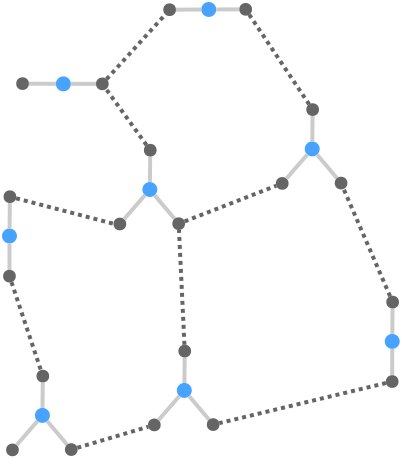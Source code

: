 <?xml version="1.0" encoding="UTF-8"?>
<dia:diagram xmlns:dia="http://www.lysator.liu.se/~alla/dia/">
  <dia:layer name="Hintergrund" visible="true" active="true">
    <dia:object type="Geometric - Perfect Circle" version="1" id="O0">
      <dia:attribute name="obj_pos">
        <dia:point val="21.552,27.371"/>
      </dia:attribute>
      <dia:attribute name="obj_bb">
        <dia:rectangle val="21.502,27.321;22.25,28.069"/>
      </dia:attribute>
      <dia:attribute name="meta">
        <dia:composite type="dict"/>
      </dia:attribute>
      <dia:attribute name="elem_corner">
        <dia:point val="21.552,27.371"/>
      </dia:attribute>
      <dia:attribute name="elem_width">
        <dia:real val="0.648"/>
      </dia:attribute>
      <dia:attribute name="elem_height">
        <dia:real val="0.648"/>
      </dia:attribute>
      <dia:attribute name="line_width">
        <dia:real val="0.1"/>
      </dia:attribute>
      <dia:attribute name="line_colour">
        <dia:color val="#47a3ff"/>
      </dia:attribute>
      <dia:attribute name="fill_colour">
        <dia:color val="#47a3ff"/>
      </dia:attribute>
      <dia:attribute name="show_background">
        <dia:boolean val="true"/>
      </dia:attribute>
      <dia:attribute name="line_style">
        <dia:enum val="0"/>
        <dia:real val="1"/>
      </dia:attribute>
      <dia:attribute name="flip_horizontal">
        <dia:boolean val="false"/>
      </dia:attribute>
      <dia:attribute name="flip_vertical">
        <dia:boolean val="false"/>
      </dia:attribute>
      <dia:attribute name="subscale">
        <dia:real val="1"/>
      </dia:attribute>
    </dia:object>
    <dia:object type="Geometric - Perfect Circle" version="1" id="O1">
      <dia:attribute name="obj_pos">
        <dia:point val="20.109,29.153"/>
      </dia:attribute>
      <dia:attribute name="obj_bb">
        <dia:rectangle val="20.059,29.103;20.694,29.738"/>
      </dia:attribute>
      <dia:attribute name="meta">
        <dia:composite type="dict"/>
      </dia:attribute>
      <dia:attribute name="elem_corner">
        <dia:point val="20.109,29.153"/>
      </dia:attribute>
      <dia:attribute name="elem_width">
        <dia:real val="0.535"/>
      </dia:attribute>
      <dia:attribute name="elem_height">
        <dia:real val="0.535"/>
      </dia:attribute>
      <dia:attribute name="line_width">
        <dia:real val="0.1"/>
      </dia:attribute>
      <dia:attribute name="line_colour">
        <dia:color val="#656565"/>
      </dia:attribute>
      <dia:attribute name="fill_colour">
        <dia:color val="#656565"/>
      </dia:attribute>
      <dia:attribute name="show_background">
        <dia:boolean val="true"/>
      </dia:attribute>
      <dia:attribute name="line_style">
        <dia:enum val="0"/>
        <dia:real val="1"/>
      </dia:attribute>
      <dia:attribute name="flip_horizontal">
        <dia:boolean val="false"/>
      </dia:attribute>
      <dia:attribute name="flip_vertical">
        <dia:boolean val="false"/>
      </dia:attribute>
      <dia:attribute name="subscale">
        <dia:real val="1"/>
      </dia:attribute>
    </dia:object>
    <dia:object type="Standard - Line" version="0" id="O2">
      <dia:attribute name="obj_pos">
        <dia:point val="20.585,29.18"/>
      </dia:attribute>
      <dia:attribute name="obj_bb">
        <dia:rectangle val="20.444,27.83;21.777,29.322"/>
      </dia:attribute>
      <dia:attribute name="conn_endpoints">
        <dia:point val="20.585,29.18"/>
        <dia:point val="21.636,27.971"/>
      </dia:attribute>
      <dia:attribute name="numcp">
        <dia:int val="1"/>
      </dia:attribute>
      <dia:attribute name="line_color">
        <dia:color val="#cbcbcb"/>
      </dia:attribute>
      <dia:attribute name="line_width">
        <dia:real val="0.2"/>
      </dia:attribute>
      <dia:connections>
        <dia:connection handle="0" to="O1" connection="8"/>
        <dia:connection handle="1" to="O0" connection="8"/>
      </dia:connections>
    </dia:object>
    <dia:object type="Standard - Line" version="0" id="O3">
      <dia:attribute name="obj_pos">
        <dia:point val="21.88,27.322"/>
      </dia:attribute>
      <dia:attribute name="obj_bb">
        <dia:rectangle val="21.779,25.946;21.994,27.423"/>
      </dia:attribute>
      <dia:attribute name="conn_endpoints">
        <dia:point val="21.88,27.322"/>
        <dia:point val="21.893,26.047"/>
      </dia:attribute>
      <dia:attribute name="numcp">
        <dia:int val="1"/>
      </dia:attribute>
      <dia:attribute name="line_color">
        <dia:color val="#cbcbcb"/>
      </dia:attribute>
      <dia:attribute name="line_width">
        <dia:real val="0.2"/>
      </dia:attribute>
      <dia:connections>
        <dia:connection handle="0" to="O0" connection="8"/>
        <dia:connection handle="1" to="O4" connection="8"/>
      </dia:connections>
    </dia:object>
    <dia:object type="Geometric - Perfect Circle" version="1" id="O4">
      <dia:attribute name="obj_pos">
        <dia:point val="21.629,25.462"/>
      </dia:attribute>
      <dia:attribute name="obj_bb">
        <dia:rectangle val="21.579,25.412;22.214,26.047"/>
      </dia:attribute>
      <dia:attribute name="meta">
        <dia:composite type="dict"/>
      </dia:attribute>
      <dia:attribute name="elem_corner">
        <dia:point val="21.629,25.462"/>
      </dia:attribute>
      <dia:attribute name="elem_width">
        <dia:real val="0.535"/>
      </dia:attribute>
      <dia:attribute name="elem_height">
        <dia:real val="0.535"/>
      </dia:attribute>
      <dia:attribute name="line_width">
        <dia:real val="0.1"/>
      </dia:attribute>
      <dia:attribute name="line_colour">
        <dia:color val="#656565"/>
      </dia:attribute>
      <dia:attribute name="fill_colour">
        <dia:color val="#656565"/>
      </dia:attribute>
      <dia:attribute name="show_background">
        <dia:boolean val="true"/>
      </dia:attribute>
      <dia:attribute name="line_style">
        <dia:enum val="0"/>
        <dia:real val="1"/>
      </dia:attribute>
      <dia:attribute name="flip_horizontal">
        <dia:boolean val="false"/>
      </dia:attribute>
      <dia:attribute name="flip_vertical">
        <dia:boolean val="false"/>
      </dia:attribute>
      <dia:attribute name="subscale">
        <dia:real val="1"/>
      </dia:attribute>
    </dia:object>
    <dia:object type="Standard - Line" version="0" id="O5">
      <dia:attribute name="obj_pos">
        <dia:point val="23.114,29.162"/>
      </dia:attribute>
      <dia:attribute name="obj_bb">
        <dia:rectangle val="21.976,27.84;23.255,29.303"/>
      </dia:attribute>
      <dia:attribute name="conn_endpoints">
        <dia:point val="23.114,29.162"/>
        <dia:point val="22.117,27.981"/>
      </dia:attribute>
      <dia:attribute name="numcp">
        <dia:int val="1"/>
      </dia:attribute>
      <dia:attribute name="line_color">
        <dia:color val="#cbcbcb"/>
      </dia:attribute>
      <dia:attribute name="line_width">
        <dia:real val="0.2"/>
      </dia:attribute>
      <dia:connections>
        <dia:connection handle="0" to="O6" connection="8"/>
        <dia:connection handle="1" to="O0" connection="8"/>
      </dia:connections>
    </dia:object>
    <dia:object type="Geometric - Perfect Circle" version="1" id="O6">
      <dia:attribute name="obj_pos">
        <dia:point val="23.051,29.137"/>
      </dia:attribute>
      <dia:attribute name="obj_bb">
        <dia:rectangle val="23.001,29.087;23.636,29.722"/>
      </dia:attribute>
      <dia:attribute name="meta">
        <dia:composite type="dict"/>
      </dia:attribute>
      <dia:attribute name="elem_corner">
        <dia:point val="23.051,29.137"/>
      </dia:attribute>
      <dia:attribute name="elem_width">
        <dia:real val="0.535"/>
      </dia:attribute>
      <dia:attribute name="elem_height">
        <dia:real val="0.535"/>
      </dia:attribute>
      <dia:attribute name="line_width">
        <dia:real val="0.1"/>
      </dia:attribute>
      <dia:attribute name="line_colour">
        <dia:color val="#656565"/>
      </dia:attribute>
      <dia:attribute name="fill_colour">
        <dia:color val="#656565"/>
      </dia:attribute>
      <dia:attribute name="show_background">
        <dia:boolean val="true"/>
      </dia:attribute>
      <dia:attribute name="line_style">
        <dia:enum val="0"/>
        <dia:real val="1"/>
      </dia:attribute>
      <dia:attribute name="flip_horizontal">
        <dia:boolean val="false"/>
      </dia:attribute>
      <dia:attribute name="flip_vertical">
        <dia:boolean val="false"/>
      </dia:attribute>
      <dia:attribute name="subscale">
        <dia:real val="1"/>
      </dia:attribute>
    </dia:object>
    <dia:object type="Geometric - Perfect Circle" version="1" id="O7">
      <dia:attribute name="obj_pos">
        <dia:point val="27.947,15.296"/>
      </dia:attribute>
      <dia:attribute name="obj_bb">
        <dia:rectangle val="27.897,15.246;28.645,15.994"/>
      </dia:attribute>
      <dia:attribute name="meta">
        <dia:composite type="dict"/>
      </dia:attribute>
      <dia:attribute name="elem_corner">
        <dia:point val="27.947,15.296"/>
      </dia:attribute>
      <dia:attribute name="elem_width">
        <dia:real val="0.648"/>
      </dia:attribute>
      <dia:attribute name="elem_height">
        <dia:real val="0.648"/>
      </dia:attribute>
      <dia:attribute name="line_width">
        <dia:real val="0.1"/>
      </dia:attribute>
      <dia:attribute name="line_colour">
        <dia:color val="#47a3ff"/>
      </dia:attribute>
      <dia:attribute name="fill_colour">
        <dia:color val="#47a3ff"/>
      </dia:attribute>
      <dia:attribute name="show_background">
        <dia:boolean val="true"/>
      </dia:attribute>
      <dia:attribute name="line_style">
        <dia:enum val="0"/>
        <dia:real val="1"/>
      </dia:attribute>
      <dia:attribute name="flip_horizontal">
        <dia:boolean val="false"/>
      </dia:attribute>
      <dia:attribute name="flip_vertical">
        <dia:boolean val="false"/>
      </dia:attribute>
      <dia:attribute name="subscale">
        <dia:real val="1"/>
      </dia:attribute>
    </dia:object>
    <dia:object type="Geometric - Perfect Circle" version="1" id="O8">
      <dia:attribute name="obj_pos">
        <dia:point val="26.504,17.078"/>
      </dia:attribute>
      <dia:attribute name="obj_bb">
        <dia:rectangle val="26.454,17.028;27.089,17.663"/>
      </dia:attribute>
      <dia:attribute name="meta">
        <dia:composite type="dict"/>
      </dia:attribute>
      <dia:attribute name="elem_corner">
        <dia:point val="26.504,17.078"/>
      </dia:attribute>
      <dia:attribute name="elem_width">
        <dia:real val="0.535"/>
      </dia:attribute>
      <dia:attribute name="elem_height">
        <dia:real val="0.535"/>
      </dia:attribute>
      <dia:attribute name="line_width">
        <dia:real val="0.1"/>
      </dia:attribute>
      <dia:attribute name="line_colour">
        <dia:color val="#656565"/>
      </dia:attribute>
      <dia:attribute name="fill_colour">
        <dia:color val="#656565"/>
      </dia:attribute>
      <dia:attribute name="show_background">
        <dia:boolean val="true"/>
      </dia:attribute>
      <dia:attribute name="line_style">
        <dia:enum val="0"/>
        <dia:real val="1"/>
      </dia:attribute>
      <dia:attribute name="flip_horizontal">
        <dia:boolean val="false"/>
      </dia:attribute>
      <dia:attribute name="flip_vertical">
        <dia:boolean val="false"/>
      </dia:attribute>
      <dia:attribute name="subscale">
        <dia:real val="1"/>
      </dia:attribute>
    </dia:object>
    <dia:object type="Standard - Line" version="0" id="O9">
      <dia:attribute name="obj_pos">
        <dia:point val="26.98,17.106"/>
      </dia:attribute>
      <dia:attribute name="obj_bb">
        <dia:rectangle val="26.839,15.755;28.172,17.247"/>
      </dia:attribute>
      <dia:attribute name="conn_endpoints">
        <dia:point val="26.98,17.106"/>
        <dia:point val="28.031,15.896"/>
      </dia:attribute>
      <dia:attribute name="numcp">
        <dia:int val="1"/>
      </dia:attribute>
      <dia:attribute name="line_color">
        <dia:color val="#cbcbcb"/>
      </dia:attribute>
      <dia:attribute name="line_width">
        <dia:real val="0.2"/>
      </dia:attribute>
      <dia:connections>
        <dia:connection handle="0" to="O8" connection="8"/>
        <dia:connection handle="1" to="O7" connection="8"/>
      </dia:connections>
    </dia:object>
    <dia:object type="Standard - Line" version="0" id="O10">
      <dia:attribute name="obj_pos">
        <dia:point val="28.275,15.247"/>
      </dia:attribute>
      <dia:attribute name="obj_bb">
        <dia:rectangle val="28.174,13.871;28.389,15.348"/>
      </dia:attribute>
      <dia:attribute name="conn_endpoints">
        <dia:point val="28.275,15.247"/>
        <dia:point val="28.288,13.972"/>
      </dia:attribute>
      <dia:attribute name="numcp">
        <dia:int val="1"/>
      </dia:attribute>
      <dia:attribute name="line_color">
        <dia:color val="#cbcbcb"/>
      </dia:attribute>
      <dia:attribute name="line_width">
        <dia:real val="0.2"/>
      </dia:attribute>
      <dia:connections>
        <dia:connection handle="0" to="O7" connection="8"/>
        <dia:connection handle="1" to="O11" connection="8"/>
      </dia:connections>
    </dia:object>
    <dia:object type="Geometric - Perfect Circle" version="1" id="O11">
      <dia:attribute name="obj_pos">
        <dia:point val="28.024,13.387"/>
      </dia:attribute>
      <dia:attribute name="obj_bb">
        <dia:rectangle val="27.974,13.337;28.609,13.972"/>
      </dia:attribute>
      <dia:attribute name="meta">
        <dia:composite type="dict"/>
      </dia:attribute>
      <dia:attribute name="elem_corner">
        <dia:point val="28.024,13.387"/>
      </dia:attribute>
      <dia:attribute name="elem_width">
        <dia:real val="0.535"/>
      </dia:attribute>
      <dia:attribute name="elem_height">
        <dia:real val="0.535"/>
      </dia:attribute>
      <dia:attribute name="line_width">
        <dia:real val="0.1"/>
      </dia:attribute>
      <dia:attribute name="line_colour">
        <dia:color val="#656565"/>
      </dia:attribute>
      <dia:attribute name="fill_colour">
        <dia:color val="#656565"/>
      </dia:attribute>
      <dia:attribute name="show_background">
        <dia:boolean val="true"/>
      </dia:attribute>
      <dia:attribute name="line_style">
        <dia:enum val="0"/>
        <dia:real val="1"/>
      </dia:attribute>
      <dia:attribute name="flip_horizontal">
        <dia:boolean val="false"/>
      </dia:attribute>
      <dia:attribute name="flip_vertical">
        <dia:boolean val="false"/>
      </dia:attribute>
      <dia:attribute name="subscale">
        <dia:real val="1"/>
      </dia:attribute>
    </dia:object>
    <dia:object type="Standard - Line" version="0" id="O12">
      <dia:attribute name="obj_pos">
        <dia:point val="29.509,17.087"/>
      </dia:attribute>
      <dia:attribute name="obj_bb">
        <dia:rectangle val="28.371,15.765;29.649,17.228"/>
      </dia:attribute>
      <dia:attribute name="conn_endpoints">
        <dia:point val="29.509,17.087"/>
        <dia:point val="28.512,15.906"/>
      </dia:attribute>
      <dia:attribute name="numcp">
        <dia:int val="1"/>
      </dia:attribute>
      <dia:attribute name="line_color">
        <dia:color val="#cbcbcb"/>
      </dia:attribute>
      <dia:attribute name="line_width">
        <dia:real val="0.2"/>
      </dia:attribute>
      <dia:connections>
        <dia:connection handle="0" to="O13" connection="8"/>
        <dia:connection handle="1" to="O7" connection="8"/>
      </dia:connections>
    </dia:object>
    <dia:object type="Geometric - Perfect Circle" version="1" id="O13">
      <dia:attribute name="obj_pos">
        <dia:point val="29.446,17.062"/>
      </dia:attribute>
      <dia:attribute name="obj_bb">
        <dia:rectangle val="29.396,17.012;30.031,17.647"/>
      </dia:attribute>
      <dia:attribute name="meta">
        <dia:composite type="dict"/>
      </dia:attribute>
      <dia:attribute name="elem_corner">
        <dia:point val="29.446,17.062"/>
      </dia:attribute>
      <dia:attribute name="elem_width">
        <dia:real val="0.535"/>
      </dia:attribute>
      <dia:attribute name="elem_height">
        <dia:real val="0.535"/>
      </dia:attribute>
      <dia:attribute name="line_width">
        <dia:real val="0.1"/>
      </dia:attribute>
      <dia:attribute name="line_colour">
        <dia:color val="#656565"/>
      </dia:attribute>
      <dia:attribute name="fill_colour">
        <dia:color val="#656565"/>
      </dia:attribute>
      <dia:attribute name="show_background">
        <dia:boolean val="true"/>
      </dia:attribute>
      <dia:attribute name="line_style">
        <dia:enum val="0"/>
        <dia:real val="1"/>
      </dia:attribute>
      <dia:attribute name="flip_horizontal">
        <dia:boolean val="false"/>
      </dia:attribute>
      <dia:attribute name="flip_vertical">
        <dia:boolean val="false"/>
      </dia:attribute>
      <dia:attribute name="subscale">
        <dia:real val="1"/>
      </dia:attribute>
    </dia:object>
    <dia:object type="Geometric - Perfect Circle" version="1" id="O14">
      <dia:attribute name="obj_pos">
        <dia:point val="22.774,8.325"/>
      </dia:attribute>
      <dia:attribute name="obj_bb">
        <dia:rectangle val="22.724,8.275;23.473,9.023"/>
      </dia:attribute>
      <dia:attribute name="meta">
        <dia:composite type="dict"/>
      </dia:attribute>
      <dia:attribute name="elem_corner">
        <dia:point val="22.774,8.325"/>
      </dia:attribute>
      <dia:attribute name="elem_width">
        <dia:real val="0.648"/>
      </dia:attribute>
      <dia:attribute name="elem_height">
        <dia:real val="0.648"/>
      </dia:attribute>
      <dia:attribute name="line_width">
        <dia:real val="0.1"/>
      </dia:attribute>
      <dia:attribute name="line_colour">
        <dia:color val="#47a3ff"/>
      </dia:attribute>
      <dia:attribute name="fill_colour">
        <dia:color val="#47a3ff"/>
      </dia:attribute>
      <dia:attribute name="show_background">
        <dia:boolean val="true"/>
      </dia:attribute>
      <dia:attribute name="line_style">
        <dia:enum val="0"/>
        <dia:real val="1"/>
      </dia:attribute>
      <dia:attribute name="flip_horizontal">
        <dia:boolean val="false"/>
      </dia:attribute>
      <dia:attribute name="flip_vertical">
        <dia:boolean val="false"/>
      </dia:attribute>
      <dia:attribute name="subscale">
        <dia:real val="1"/>
      </dia:attribute>
    </dia:object>
    <dia:object type="Standard - Line" version="0" id="O15">
      <dia:attribute name="obj_pos">
        <dia:point val="22.727,8.651"/>
      </dia:attribute>
      <dia:attribute name="obj_bb">
        <dia:rectangle val="21.358,8.551;22.828,8.76"/>
      </dia:attribute>
      <dia:attribute name="conn_endpoints">
        <dia:point val="22.727,8.651"/>
        <dia:point val="21.459,8.659"/>
      </dia:attribute>
      <dia:attribute name="numcp">
        <dia:int val="1"/>
      </dia:attribute>
      <dia:attribute name="line_color">
        <dia:color val="#cbcbcb"/>
      </dia:attribute>
      <dia:attribute name="line_width">
        <dia:real val="0.2"/>
      </dia:attribute>
      <dia:connections>
        <dia:connection handle="0" to="O14" connection="8"/>
        <dia:connection handle="1" to="O16" connection="8"/>
      </dia:connections>
    </dia:object>
    <dia:object type="Geometric - Perfect Circle" version="1" id="O16">
      <dia:attribute name="obj_pos">
        <dia:point val="20.873,8.394"/>
      </dia:attribute>
      <dia:attribute name="obj_bb">
        <dia:rectangle val="20.823,8.344;21.459,8.979"/>
      </dia:attribute>
      <dia:attribute name="meta">
        <dia:composite type="dict"/>
      </dia:attribute>
      <dia:attribute name="elem_corner">
        <dia:point val="20.873,8.394"/>
      </dia:attribute>
      <dia:attribute name="elem_width">
        <dia:real val="0.535"/>
      </dia:attribute>
      <dia:attribute name="elem_height">
        <dia:real val="0.535"/>
      </dia:attribute>
      <dia:attribute name="line_width">
        <dia:real val="0.1"/>
      </dia:attribute>
      <dia:attribute name="line_colour">
        <dia:color val="#656565"/>
      </dia:attribute>
      <dia:attribute name="fill_colour">
        <dia:color val="#656565"/>
      </dia:attribute>
      <dia:attribute name="show_background">
        <dia:boolean val="true"/>
      </dia:attribute>
      <dia:attribute name="line_style">
        <dia:enum val="0"/>
        <dia:real val="1"/>
      </dia:attribute>
      <dia:attribute name="flip_horizontal">
        <dia:boolean val="false"/>
      </dia:attribute>
      <dia:attribute name="flip_vertical">
        <dia:boolean val="false"/>
      </dia:attribute>
      <dia:attribute name="subscale">
        <dia:real val="1"/>
      </dia:attribute>
    </dia:object>
    <dia:object type="Standard - Line" version="0" id="O17">
      <dia:attribute name="obj_pos">
        <dia:point val="24.627,8.643"/>
      </dia:attribute>
      <dia:attribute name="obj_bb">
        <dia:rectangle val="23.358,8.542;24.727,8.748"/>
      </dia:attribute>
      <dia:attribute name="conn_endpoints">
        <dia:point val="24.627,8.643"/>
        <dia:point val="23.459,8.648"/>
      </dia:attribute>
      <dia:attribute name="numcp">
        <dia:int val="1"/>
      </dia:attribute>
      <dia:attribute name="line_color">
        <dia:color val="#cbcbcb"/>
      </dia:attribute>
      <dia:attribute name="line_width">
        <dia:real val="0.2"/>
      </dia:attribute>
      <dia:connections>
        <dia:connection handle="0" to="O18" connection="8"/>
        <dia:connection handle="1" to="O14" connection="8"/>
      </dia:connections>
    </dia:object>
    <dia:object type="Geometric - Perfect Circle" version="1" id="O18">
      <dia:attribute name="obj_pos">
        <dia:point val="24.677,8.374"/>
      </dia:attribute>
      <dia:attribute name="obj_bb">
        <dia:rectangle val="24.627,8.324;25.262,8.959"/>
      </dia:attribute>
      <dia:attribute name="meta">
        <dia:composite type="dict"/>
      </dia:attribute>
      <dia:attribute name="elem_corner">
        <dia:point val="24.677,8.374"/>
      </dia:attribute>
      <dia:attribute name="elem_width">
        <dia:real val="0.535"/>
      </dia:attribute>
      <dia:attribute name="elem_height">
        <dia:real val="0.535"/>
      </dia:attribute>
      <dia:attribute name="line_width">
        <dia:real val="0.1"/>
      </dia:attribute>
      <dia:attribute name="line_colour">
        <dia:color val="#656565"/>
      </dia:attribute>
      <dia:attribute name="fill_colour">
        <dia:color val="#656565"/>
      </dia:attribute>
      <dia:attribute name="show_background">
        <dia:boolean val="true"/>
      </dia:attribute>
      <dia:attribute name="line_style">
        <dia:enum val="0"/>
        <dia:real val="1"/>
      </dia:attribute>
      <dia:attribute name="flip_horizontal">
        <dia:boolean val="false"/>
      </dia:attribute>
      <dia:attribute name="flip_vertical">
        <dia:boolean val="false"/>
      </dia:attribute>
      <dia:attribute name="subscale">
        <dia:real val="1"/>
      </dia:attribute>
    </dia:object>
    <dia:object type="Standard - Line" version="0" id="O19">
      <dia:attribute name="obj_pos">
        <dia:point val="21.881,25.415"/>
      </dia:attribute>
      <dia:attribute name="obj_bb">
        <dia:rectangle val="21.505,19.569;21.986,25.52"/>
      </dia:attribute>
      <dia:attribute name="conn_endpoints">
        <dia:point val="21.881,25.415"/>
        <dia:point val="21.61,19.673"/>
      </dia:attribute>
      <dia:attribute name="numcp">
        <dia:int val="1"/>
      </dia:attribute>
      <dia:attribute name="line_color">
        <dia:color val="#656565"/>
      </dia:attribute>
      <dia:attribute name="line_width">
        <dia:real val="0.2"/>
      </dia:attribute>
      <dia:attribute name="line_style">
        <dia:enum val="4"/>
      </dia:attribute>
      <dia:attribute name="dashlength">
        <dia:real val="2"/>
      </dia:attribute>
      <dia:connections>
        <dia:connection handle="0" to="O4" connection="8"/>
        <dia:connection handle="1" to="O47" connection="8"/>
      </dia:connections>
    </dia:object>
    <dia:object type="Standard - Line" version="0" id="O20">
      <dia:attribute name="obj_pos">
        <dia:point val="21.891,19.244"/>
      </dia:attribute>
      <dia:attribute name="obj_bb">
        <dia:rectangle val="21.761,17.331;26.605,19.373"/>
      </dia:attribute>
      <dia:attribute name="conn_endpoints">
        <dia:point val="21.891,19.244"/>
        <dia:point val="26.476,17.46"/>
      </dia:attribute>
      <dia:attribute name="numcp">
        <dia:int val="1"/>
      </dia:attribute>
      <dia:attribute name="line_color">
        <dia:color val="#656565"/>
      </dia:attribute>
      <dia:attribute name="line_width">
        <dia:real val="0.2"/>
      </dia:attribute>
      <dia:attribute name="line_style">
        <dia:enum val="4"/>
      </dia:attribute>
      <dia:attribute name="dashlength">
        <dia:real val="2"/>
      </dia:attribute>
      <dia:connections>
        <dia:connection handle="0" to="O47" connection="8"/>
        <dia:connection handle="1" to="O8" connection="8"/>
      </dia:connections>
    </dia:object>
    <dia:object type="Standard - Line" version="0" id="O21">
      <dia:attribute name="obj_pos">
        <dia:point val="17.989,12.136"/>
      </dia:attribute>
      <dia:attribute name="obj_bb">
        <dia:rectangle val="17.848,8.754;21.07,12.277"/>
      </dia:attribute>
      <dia:attribute name="conn_endpoints">
        <dia:point val="17.989,12.136"/>
        <dia:point val="20.929,8.895"/>
      </dia:attribute>
      <dia:attribute name="numcp">
        <dia:int val="1"/>
      </dia:attribute>
      <dia:attribute name="line_color">
        <dia:color val="#656565"/>
      </dia:attribute>
      <dia:attribute name="line_width">
        <dia:real val="0.2"/>
      </dia:attribute>
      <dia:attribute name="line_style">
        <dia:enum val="4"/>
      </dia:attribute>
      <dia:attribute name="dashlength">
        <dia:real val="2"/>
      </dia:attribute>
      <dia:connections>
        <dia:connection handle="0" to="O38" connection="8"/>
        <dia:connection handle="1" to="O16" connection="8"/>
      </dia:connections>
    </dia:object>
    <dia:object type="Geometric - Perfect Circle" version="1" id="O22">
      <dia:attribute name="obj_pos">
        <dia:point val="14.457,28.621"/>
      </dia:attribute>
      <dia:attribute name="obj_bb">
        <dia:rectangle val="14.407,28.571;15.156,29.319"/>
      </dia:attribute>
      <dia:attribute name="meta">
        <dia:composite type="dict"/>
      </dia:attribute>
      <dia:attribute name="elem_corner">
        <dia:point val="14.457,28.621"/>
      </dia:attribute>
      <dia:attribute name="elem_width">
        <dia:real val="0.648"/>
      </dia:attribute>
      <dia:attribute name="elem_height">
        <dia:real val="0.648"/>
      </dia:attribute>
      <dia:attribute name="line_width">
        <dia:real val="0.1"/>
      </dia:attribute>
      <dia:attribute name="line_colour">
        <dia:color val="#47a3ff"/>
      </dia:attribute>
      <dia:attribute name="fill_colour">
        <dia:color val="#47a3ff"/>
      </dia:attribute>
      <dia:attribute name="show_background">
        <dia:boolean val="true"/>
      </dia:attribute>
      <dia:attribute name="line_style">
        <dia:enum val="0"/>
        <dia:real val="1"/>
      </dia:attribute>
      <dia:attribute name="flip_horizontal">
        <dia:boolean val="false"/>
      </dia:attribute>
      <dia:attribute name="flip_vertical">
        <dia:boolean val="false"/>
      </dia:attribute>
      <dia:attribute name="subscale">
        <dia:real val="1"/>
      </dia:attribute>
    </dia:object>
    <dia:object type="Geometric - Perfect Circle" version="1" id="O23">
      <dia:attribute name="obj_pos">
        <dia:point val="13.015,30.403"/>
      </dia:attribute>
      <dia:attribute name="obj_bb">
        <dia:rectangle val="12.965,30.353;13.6,30.988"/>
      </dia:attribute>
      <dia:attribute name="meta">
        <dia:composite type="dict"/>
      </dia:attribute>
      <dia:attribute name="elem_corner">
        <dia:point val="13.015,30.403"/>
      </dia:attribute>
      <dia:attribute name="elem_width">
        <dia:real val="0.535"/>
      </dia:attribute>
      <dia:attribute name="elem_height">
        <dia:real val="0.535"/>
      </dia:attribute>
      <dia:attribute name="line_width">
        <dia:real val="0.1"/>
      </dia:attribute>
      <dia:attribute name="line_colour">
        <dia:color val="#656565"/>
      </dia:attribute>
      <dia:attribute name="fill_colour">
        <dia:color val="#656565"/>
      </dia:attribute>
      <dia:attribute name="show_background">
        <dia:boolean val="true"/>
      </dia:attribute>
      <dia:attribute name="line_style">
        <dia:enum val="0"/>
        <dia:real val="1"/>
      </dia:attribute>
      <dia:attribute name="flip_horizontal">
        <dia:boolean val="false"/>
      </dia:attribute>
      <dia:attribute name="flip_vertical">
        <dia:boolean val="false"/>
      </dia:attribute>
      <dia:attribute name="subscale">
        <dia:real val="1"/>
      </dia:attribute>
    </dia:object>
    <dia:object type="Standard - Line" version="0" id="O24">
      <dia:attribute name="obj_pos">
        <dia:point val="13.491,30.43"/>
      </dia:attribute>
      <dia:attribute name="obj_bb">
        <dia:rectangle val="13.35,29.08;14.682,30.572"/>
      </dia:attribute>
      <dia:attribute name="conn_endpoints">
        <dia:point val="13.491,30.43"/>
        <dia:point val="14.541,29.221"/>
      </dia:attribute>
      <dia:attribute name="numcp">
        <dia:int val="1"/>
      </dia:attribute>
      <dia:attribute name="line_color">
        <dia:color val="#cbcbcb"/>
      </dia:attribute>
      <dia:attribute name="line_width">
        <dia:real val="0.2"/>
      </dia:attribute>
      <dia:connections>
        <dia:connection handle="0" to="O23" connection="8"/>
        <dia:connection handle="1" to="O22" connection="8"/>
      </dia:connections>
    </dia:object>
    <dia:object type="Standard - Line" version="0" id="O25">
      <dia:attribute name="obj_pos">
        <dia:point val="14.785,28.572"/>
      </dia:attribute>
      <dia:attribute name="obj_bb">
        <dia:rectangle val="14.684,27.196;14.899,28.673"/>
      </dia:attribute>
      <dia:attribute name="conn_endpoints">
        <dia:point val="14.785,28.572"/>
        <dia:point val="14.799,27.297"/>
      </dia:attribute>
      <dia:attribute name="numcp">
        <dia:int val="1"/>
      </dia:attribute>
      <dia:attribute name="line_color">
        <dia:color val="#cbcbcb"/>
      </dia:attribute>
      <dia:attribute name="line_width">
        <dia:real val="0.2"/>
      </dia:attribute>
      <dia:connections>
        <dia:connection handle="0" to="O22" connection="8"/>
        <dia:connection handle="1" to="O26" connection="8"/>
      </dia:connections>
    </dia:object>
    <dia:object type="Geometric - Perfect Circle" version="1" id="O26">
      <dia:attribute name="obj_pos">
        <dia:point val="14.534,26.712"/>
      </dia:attribute>
      <dia:attribute name="obj_bb">
        <dia:rectangle val="14.484,26.662;15.119,27.297"/>
      </dia:attribute>
      <dia:attribute name="meta">
        <dia:composite type="dict"/>
      </dia:attribute>
      <dia:attribute name="elem_corner">
        <dia:point val="14.534,26.712"/>
      </dia:attribute>
      <dia:attribute name="elem_width">
        <dia:real val="0.535"/>
      </dia:attribute>
      <dia:attribute name="elem_height">
        <dia:real val="0.535"/>
      </dia:attribute>
      <dia:attribute name="line_width">
        <dia:real val="0.1"/>
      </dia:attribute>
      <dia:attribute name="line_colour">
        <dia:color val="#656565"/>
      </dia:attribute>
      <dia:attribute name="fill_colour">
        <dia:color val="#656565"/>
      </dia:attribute>
      <dia:attribute name="show_background">
        <dia:boolean val="true"/>
      </dia:attribute>
      <dia:attribute name="line_style">
        <dia:enum val="0"/>
        <dia:real val="1"/>
      </dia:attribute>
      <dia:attribute name="flip_horizontal">
        <dia:boolean val="false"/>
      </dia:attribute>
      <dia:attribute name="flip_vertical">
        <dia:boolean val="false"/>
      </dia:attribute>
      <dia:attribute name="subscale">
        <dia:real val="1"/>
      </dia:attribute>
    </dia:object>
    <dia:object type="Standard - Line" version="0" id="O27">
      <dia:attribute name="obj_pos">
        <dia:point val="16.019,30.412"/>
      </dia:attribute>
      <dia:attribute name="obj_bb">
        <dia:rectangle val="14.882,29.09;16.16,30.553"/>
      </dia:attribute>
      <dia:attribute name="conn_endpoints">
        <dia:point val="16.019,30.412"/>
        <dia:point val="15.023,29.231"/>
      </dia:attribute>
      <dia:attribute name="numcp">
        <dia:int val="1"/>
      </dia:attribute>
      <dia:attribute name="line_color">
        <dia:color val="#cbcbcb"/>
      </dia:attribute>
      <dia:attribute name="line_width">
        <dia:real val="0.2"/>
      </dia:attribute>
      <dia:connections>
        <dia:connection handle="0" to="O28" connection="8"/>
        <dia:connection handle="1" to="O22" connection="8"/>
      </dia:connections>
    </dia:object>
    <dia:object type="Geometric - Perfect Circle" version="1" id="O28">
      <dia:attribute name="obj_pos">
        <dia:point val="15.956,30.387"/>
      </dia:attribute>
      <dia:attribute name="obj_bb">
        <dia:rectangle val="15.906,30.337;16.541,30.972"/>
      </dia:attribute>
      <dia:attribute name="meta">
        <dia:composite type="dict"/>
      </dia:attribute>
      <dia:attribute name="elem_corner">
        <dia:point val="15.956,30.387"/>
      </dia:attribute>
      <dia:attribute name="elem_width">
        <dia:real val="0.535"/>
      </dia:attribute>
      <dia:attribute name="elem_height">
        <dia:real val="0.535"/>
      </dia:attribute>
      <dia:attribute name="line_width">
        <dia:real val="0.1"/>
      </dia:attribute>
      <dia:attribute name="line_colour">
        <dia:color val="#656565"/>
      </dia:attribute>
      <dia:attribute name="fill_colour">
        <dia:color val="#656565"/>
      </dia:attribute>
      <dia:attribute name="show_background">
        <dia:boolean val="true"/>
      </dia:attribute>
      <dia:attribute name="line_style">
        <dia:enum val="0"/>
        <dia:real val="1"/>
      </dia:attribute>
      <dia:attribute name="flip_horizontal">
        <dia:boolean val="false"/>
      </dia:attribute>
      <dia:attribute name="flip_vertical">
        <dia:boolean val="false"/>
      </dia:attribute>
      <dia:attribute name="subscale">
        <dia:real val="1"/>
      </dia:attribute>
    </dia:object>
    <dia:object type="Standard - Line" version="0" id="O29">
      <dia:attribute name="obj_pos">
        <dia:point val="16.529,30.564"/>
      </dia:attribute>
      <dia:attribute name="obj_bb">
        <dia:rectangle val="16.404,29.386;20.196,30.688"/>
      </dia:attribute>
      <dia:attribute name="conn_endpoints">
        <dia:point val="16.529,30.564"/>
        <dia:point val="20.072,29.511"/>
      </dia:attribute>
      <dia:attribute name="numcp">
        <dia:int val="1"/>
      </dia:attribute>
      <dia:attribute name="line_color">
        <dia:color val="#656565"/>
      </dia:attribute>
      <dia:attribute name="line_width">
        <dia:real val="0.2"/>
      </dia:attribute>
      <dia:attribute name="line_style">
        <dia:enum val="4"/>
      </dia:attribute>
      <dia:attribute name="dashlength">
        <dia:real val="2"/>
      </dia:attribute>
      <dia:connections>
        <dia:connection handle="0" to="O28" connection="8"/>
        <dia:connection handle="1" to="O1" connection="8"/>
      </dia:connections>
    </dia:object>
    <dia:object type="Geometric - Perfect Circle" version="1" id="O30">
      <dia:attribute name="obj_pos">
        <dia:point val="31.947,24.921"/>
      </dia:attribute>
      <dia:attribute name="obj_bb">
        <dia:rectangle val="31.897,24.871;32.645,25.619"/>
      </dia:attribute>
      <dia:attribute name="meta">
        <dia:composite type="dict"/>
      </dia:attribute>
      <dia:attribute name="elem_corner">
        <dia:point val="31.947,24.921"/>
      </dia:attribute>
      <dia:attribute name="elem_width">
        <dia:real val="0.648"/>
      </dia:attribute>
      <dia:attribute name="elem_height">
        <dia:real val="0.648"/>
      </dia:attribute>
      <dia:attribute name="line_width">
        <dia:real val="0.1"/>
      </dia:attribute>
      <dia:attribute name="line_colour">
        <dia:color val="#47a3ff"/>
      </dia:attribute>
      <dia:attribute name="fill_colour">
        <dia:color val="#47a3ff"/>
      </dia:attribute>
      <dia:attribute name="show_background">
        <dia:boolean val="true"/>
      </dia:attribute>
      <dia:attribute name="line_style">
        <dia:enum val="0"/>
        <dia:real val="1"/>
      </dia:attribute>
      <dia:attribute name="flip_horizontal">
        <dia:boolean val="false"/>
      </dia:attribute>
      <dia:attribute name="flip_vertical">
        <dia:boolean val="false"/>
      </dia:attribute>
      <dia:attribute name="subscale">
        <dia:real val="1"/>
      </dia:attribute>
    </dia:object>
    <dia:object type="Standard - Line" version="0" id="O31">
      <dia:attribute name="obj_pos">
        <dia:point val="32.275,24.872"/>
      </dia:attribute>
      <dia:attribute name="obj_bb">
        <dia:rectangle val="32.174,23.496;32.389,24.973"/>
      </dia:attribute>
      <dia:attribute name="conn_endpoints">
        <dia:point val="32.275,24.872"/>
        <dia:point val="32.288,23.597"/>
      </dia:attribute>
      <dia:attribute name="numcp">
        <dia:int val="1"/>
      </dia:attribute>
      <dia:attribute name="line_color">
        <dia:color val="#cbcbcb"/>
      </dia:attribute>
      <dia:attribute name="line_width">
        <dia:real val="0.2"/>
      </dia:attribute>
      <dia:connections>
        <dia:connection handle="0" to="O30" connection="8"/>
        <dia:connection handle="1" to="O32" connection="8"/>
      </dia:connections>
    </dia:object>
    <dia:object type="Geometric - Perfect Circle" version="1" id="O32">
      <dia:attribute name="obj_pos">
        <dia:point val="32.024,23.012"/>
      </dia:attribute>
      <dia:attribute name="obj_bb">
        <dia:rectangle val="31.974,22.962;32.609,23.597"/>
      </dia:attribute>
      <dia:attribute name="meta">
        <dia:composite type="dict"/>
      </dia:attribute>
      <dia:attribute name="elem_corner">
        <dia:point val="32.024,23.012"/>
      </dia:attribute>
      <dia:attribute name="elem_width">
        <dia:real val="0.535"/>
      </dia:attribute>
      <dia:attribute name="elem_height">
        <dia:real val="0.535"/>
      </dia:attribute>
      <dia:attribute name="line_width">
        <dia:real val="0.1"/>
      </dia:attribute>
      <dia:attribute name="line_colour">
        <dia:color val="#656565"/>
      </dia:attribute>
      <dia:attribute name="fill_colour">
        <dia:color val="#656565"/>
      </dia:attribute>
      <dia:attribute name="show_background">
        <dia:boolean val="true"/>
      </dia:attribute>
      <dia:attribute name="line_style">
        <dia:enum val="0"/>
        <dia:real val="1"/>
      </dia:attribute>
      <dia:attribute name="flip_horizontal">
        <dia:boolean val="false"/>
      </dia:attribute>
      <dia:attribute name="flip_vertical">
        <dia:boolean val="false"/>
      </dia:attribute>
      <dia:attribute name="subscale">
        <dia:real val="1"/>
      </dia:attribute>
    </dia:object>
    <dia:object type="Standard - Line" version="0" id="O33">
      <dia:attribute name="obj_pos">
        <dia:point val="32.27,26.937"/>
      </dia:attribute>
      <dia:attribute name="obj_bb">
        <dia:rectangle val="32.169,25.518;32.371,27.037"/>
      </dia:attribute>
      <dia:attribute name="conn_endpoints">
        <dia:point val="32.27,26.937"/>
        <dia:point val="32.271,25.618"/>
      </dia:attribute>
      <dia:attribute name="numcp">
        <dia:int val="1"/>
      </dia:attribute>
      <dia:attribute name="line_color">
        <dia:color val="#cbcbcb"/>
      </dia:attribute>
      <dia:attribute name="line_width">
        <dia:real val="0.2"/>
      </dia:attribute>
      <dia:connections>
        <dia:connection handle="0" to="O34" connection="8"/>
        <dia:connection handle="1" to="O30" connection="8"/>
      </dia:connections>
    </dia:object>
    <dia:object type="Geometric - Perfect Circle" version="1" id="O34">
      <dia:attribute name="obj_pos">
        <dia:point val="32.002,26.985"/>
      </dia:attribute>
      <dia:attribute name="obj_bb">
        <dia:rectangle val="31.952,26.935;32.587,27.57"/>
      </dia:attribute>
      <dia:attribute name="meta">
        <dia:composite type="dict"/>
      </dia:attribute>
      <dia:attribute name="elem_corner">
        <dia:point val="32.002,26.985"/>
      </dia:attribute>
      <dia:attribute name="elem_width">
        <dia:real val="0.535"/>
      </dia:attribute>
      <dia:attribute name="elem_height">
        <dia:real val="0.535"/>
      </dia:attribute>
      <dia:attribute name="line_width">
        <dia:real val="0.1"/>
      </dia:attribute>
      <dia:attribute name="line_colour">
        <dia:color val="#656565"/>
      </dia:attribute>
      <dia:attribute name="fill_colour">
        <dia:color val="#656565"/>
      </dia:attribute>
      <dia:attribute name="show_background">
        <dia:boolean val="true"/>
      </dia:attribute>
      <dia:attribute name="line_style">
        <dia:enum val="0"/>
        <dia:real val="1"/>
      </dia:attribute>
      <dia:attribute name="flip_horizontal">
        <dia:boolean val="false"/>
      </dia:attribute>
      <dia:attribute name="flip_vertical">
        <dia:boolean val="false"/>
      </dia:attribute>
      <dia:attribute name="subscale">
        <dia:real val="1"/>
      </dia:attribute>
    </dia:object>
    <dia:object type="Standard - Line" version="0" id="O35">
      <dia:attribute name="obj_pos">
        <dia:point val="32.165,22.988"/>
      </dia:attribute>
      <dia:attribute name="obj_bb">
        <dia:rectangle val="29.708,17.489;32.297,23.12"/>
      </dia:attribute>
      <dia:attribute name="conn_endpoints">
        <dia:point val="32.165,22.988"/>
        <dia:point val="29.839,17.621"/>
      </dia:attribute>
      <dia:attribute name="numcp">
        <dia:int val="1"/>
      </dia:attribute>
      <dia:attribute name="line_color">
        <dia:color val="#656565"/>
      </dia:attribute>
      <dia:attribute name="line_width">
        <dia:real val="0.2"/>
      </dia:attribute>
      <dia:attribute name="line_style">
        <dia:enum val="4"/>
      </dia:attribute>
      <dia:attribute name="dashlength">
        <dia:real val="2"/>
      </dia:attribute>
      <dia:connections>
        <dia:connection handle="0" to="O32" connection="8"/>
        <dia:connection handle="1" to="O13" connection="8"/>
      </dia:connections>
    </dia:object>
    <dia:object type="Geometric - Perfect Circle" version="1" id="O36">
      <dia:attribute name="obj_pos">
        <dia:point val="15.504,12.044"/>
      </dia:attribute>
      <dia:attribute name="obj_bb">
        <dia:rectangle val="15.454,11.994;16.203,12.742"/>
      </dia:attribute>
      <dia:attribute name="meta">
        <dia:composite type="dict"/>
      </dia:attribute>
      <dia:attribute name="elem_corner">
        <dia:point val="15.504,12.044"/>
      </dia:attribute>
      <dia:attribute name="elem_width">
        <dia:real val="0.648"/>
      </dia:attribute>
      <dia:attribute name="elem_height">
        <dia:real val="0.648"/>
      </dia:attribute>
      <dia:attribute name="line_width">
        <dia:real val="0.1"/>
      </dia:attribute>
      <dia:attribute name="line_colour">
        <dia:color val="#47a3ff"/>
      </dia:attribute>
      <dia:attribute name="fill_colour">
        <dia:color val="#47a3ff"/>
      </dia:attribute>
      <dia:attribute name="show_background">
        <dia:boolean val="true"/>
      </dia:attribute>
      <dia:attribute name="line_style">
        <dia:enum val="0"/>
        <dia:real val="1"/>
      </dia:attribute>
      <dia:attribute name="flip_horizontal">
        <dia:boolean val="false"/>
      </dia:attribute>
      <dia:attribute name="flip_vertical">
        <dia:boolean val="false"/>
      </dia:attribute>
      <dia:attribute name="subscale">
        <dia:real val="1"/>
      </dia:attribute>
    </dia:object>
    <dia:object type="Standard - Line" version="0" id="O37">
      <dia:attribute name="obj_pos">
        <dia:point val="16.202,12.368"/>
      </dia:attribute>
      <dia:attribute name="obj_bb">
        <dia:rectangle val="16.102,12.268;17.56,12.469"/>
      </dia:attribute>
      <dia:attribute name="conn_endpoints">
        <dia:point val="16.202,12.368"/>
        <dia:point val="17.46,12.369"/>
      </dia:attribute>
      <dia:attribute name="numcp">
        <dia:int val="1"/>
      </dia:attribute>
      <dia:attribute name="line_color">
        <dia:color val="#cbcbcb"/>
      </dia:attribute>
      <dia:attribute name="line_width">
        <dia:real val="0.2"/>
      </dia:attribute>
      <dia:connections>
        <dia:connection handle="0" to="O36" connection="8"/>
        <dia:connection handle="1" to="O38" connection="8"/>
      </dia:connections>
    </dia:object>
    <dia:object type="Geometric - Perfect Circle" version="1" id="O38">
      <dia:attribute name="obj_pos">
        <dia:point val="17.509,12.101"/>
      </dia:attribute>
      <dia:attribute name="obj_bb">
        <dia:rectangle val="17.459,12.052;18.094,12.687"/>
      </dia:attribute>
      <dia:attribute name="meta">
        <dia:composite type="dict"/>
      </dia:attribute>
      <dia:attribute name="elem_corner">
        <dia:point val="17.509,12.101"/>
      </dia:attribute>
      <dia:attribute name="elem_width">
        <dia:real val="0.535"/>
      </dia:attribute>
      <dia:attribute name="elem_height">
        <dia:real val="0.535"/>
      </dia:attribute>
      <dia:attribute name="line_width">
        <dia:real val="0.1"/>
      </dia:attribute>
      <dia:attribute name="line_colour">
        <dia:color val="#656565"/>
      </dia:attribute>
      <dia:attribute name="fill_colour">
        <dia:color val="#656565"/>
      </dia:attribute>
      <dia:attribute name="show_background">
        <dia:boolean val="true"/>
      </dia:attribute>
      <dia:attribute name="line_style">
        <dia:enum val="0"/>
        <dia:real val="1"/>
      </dia:attribute>
      <dia:attribute name="flip_horizontal">
        <dia:boolean val="false"/>
      </dia:attribute>
      <dia:attribute name="flip_vertical">
        <dia:boolean val="false"/>
      </dia:attribute>
      <dia:attribute name="subscale">
        <dia:real val="1"/>
      </dia:attribute>
    </dia:object>
    <dia:object type="Standard - Line" version="0" id="O39">
      <dia:attribute name="obj_pos">
        <dia:point val="14.104,12.358"/>
      </dia:attribute>
      <dia:attribute name="obj_bb">
        <dia:rectangle val="14.004,12.257;15.558,12.467"/>
      </dia:attribute>
      <dia:attribute name="conn_endpoints">
        <dia:point val="14.104,12.358"/>
        <dia:point val="15.458,12.366"/>
      </dia:attribute>
      <dia:attribute name="numcp">
        <dia:int val="1"/>
      </dia:attribute>
      <dia:attribute name="line_color">
        <dia:color val="#cbcbcb"/>
      </dia:attribute>
      <dia:attribute name="line_width">
        <dia:real val="0.2"/>
      </dia:attribute>
      <dia:connections>
        <dia:connection handle="0" to="O40" connection="8"/>
        <dia:connection handle="1" to="O36" connection="8"/>
      </dia:connections>
    </dia:object>
    <dia:object type="Geometric - Perfect Circle" version="1" id="O40">
      <dia:attribute name="obj_pos">
        <dia:point val="13.52,12.089"/>
      </dia:attribute>
      <dia:attribute name="obj_bb">
        <dia:rectangle val="13.47,12.039;14.104,12.674"/>
      </dia:attribute>
      <dia:attribute name="meta">
        <dia:composite type="dict"/>
      </dia:attribute>
      <dia:attribute name="elem_corner">
        <dia:point val="13.52,12.089"/>
      </dia:attribute>
      <dia:attribute name="elem_width">
        <dia:real val="0.535"/>
      </dia:attribute>
      <dia:attribute name="elem_height">
        <dia:real val="0.535"/>
      </dia:attribute>
      <dia:attribute name="line_width">
        <dia:real val="0.1"/>
      </dia:attribute>
      <dia:attribute name="line_colour">
        <dia:color val="#656565"/>
      </dia:attribute>
      <dia:attribute name="fill_colour">
        <dia:color val="#656565"/>
      </dia:attribute>
      <dia:attribute name="show_background">
        <dia:boolean val="true"/>
      </dia:attribute>
      <dia:attribute name="line_style">
        <dia:enum val="0"/>
        <dia:real val="1"/>
      </dia:attribute>
      <dia:attribute name="flip_horizontal">
        <dia:boolean val="false"/>
      </dia:attribute>
      <dia:attribute name="flip_vertical">
        <dia:boolean val="false"/>
      </dia:attribute>
      <dia:attribute name="subscale">
        <dia:real val="1"/>
      </dia:attribute>
    </dia:object>
    <dia:object type="Geometric - Perfect Circle" version="1" id="O41">
      <dia:attribute name="obj_pos">
        <dia:point val="19.828,17.326"/>
      </dia:attribute>
      <dia:attribute name="obj_bb">
        <dia:rectangle val="19.778,17.276;20.526,18.024"/>
      </dia:attribute>
      <dia:attribute name="meta">
        <dia:composite type="dict"/>
      </dia:attribute>
      <dia:attribute name="elem_corner">
        <dia:point val="19.828,17.326"/>
      </dia:attribute>
      <dia:attribute name="elem_width">
        <dia:real val="0.648"/>
      </dia:attribute>
      <dia:attribute name="elem_height">
        <dia:real val="0.648"/>
      </dia:attribute>
      <dia:attribute name="line_width">
        <dia:real val="0.1"/>
      </dia:attribute>
      <dia:attribute name="line_colour">
        <dia:color val="#47a3ff"/>
      </dia:attribute>
      <dia:attribute name="fill_colour">
        <dia:color val="#47a3ff"/>
      </dia:attribute>
      <dia:attribute name="show_background">
        <dia:boolean val="true"/>
      </dia:attribute>
      <dia:attribute name="line_style">
        <dia:enum val="0"/>
        <dia:real val="1"/>
      </dia:attribute>
      <dia:attribute name="flip_horizontal">
        <dia:boolean val="false"/>
      </dia:attribute>
      <dia:attribute name="flip_vertical">
        <dia:boolean val="false"/>
      </dia:attribute>
      <dia:attribute name="subscale">
        <dia:real val="1"/>
      </dia:attribute>
    </dia:object>
    <dia:object type="Geometric - Perfect Circle" version="1" id="O42">
      <dia:attribute name="obj_pos">
        <dia:point val="18.386,19.107"/>
      </dia:attribute>
      <dia:attribute name="obj_bb">
        <dia:rectangle val="18.336,19.057;18.971,19.692"/>
      </dia:attribute>
      <dia:attribute name="meta">
        <dia:composite type="dict"/>
      </dia:attribute>
      <dia:attribute name="elem_corner">
        <dia:point val="18.386,19.107"/>
      </dia:attribute>
      <dia:attribute name="elem_width">
        <dia:real val="0.535"/>
      </dia:attribute>
      <dia:attribute name="elem_height">
        <dia:real val="0.535"/>
      </dia:attribute>
      <dia:attribute name="line_width">
        <dia:real val="0.1"/>
      </dia:attribute>
      <dia:attribute name="line_colour">
        <dia:color val="#656565"/>
      </dia:attribute>
      <dia:attribute name="fill_colour">
        <dia:color val="#656565"/>
      </dia:attribute>
      <dia:attribute name="show_background">
        <dia:boolean val="true"/>
      </dia:attribute>
      <dia:attribute name="line_style">
        <dia:enum val="0"/>
        <dia:real val="1"/>
      </dia:attribute>
      <dia:attribute name="flip_horizontal">
        <dia:boolean val="false"/>
      </dia:attribute>
      <dia:attribute name="flip_vertical">
        <dia:boolean val="false"/>
      </dia:attribute>
      <dia:attribute name="subscale">
        <dia:real val="1"/>
      </dia:attribute>
    </dia:object>
    <dia:object type="Standard - Line" version="0" id="O43">
      <dia:attribute name="obj_pos">
        <dia:point val="18.861,19.135"/>
      </dia:attribute>
      <dia:attribute name="obj_bb">
        <dia:rectangle val="18.72,17.785;20.053,19.276"/>
      </dia:attribute>
      <dia:attribute name="conn_endpoints">
        <dia:point val="18.861,19.135"/>
        <dia:point val="19.912,17.926"/>
      </dia:attribute>
      <dia:attribute name="numcp">
        <dia:int val="1"/>
      </dia:attribute>
      <dia:attribute name="line_color">
        <dia:color val="#cbcbcb"/>
      </dia:attribute>
      <dia:attribute name="line_width">
        <dia:real val="0.2"/>
      </dia:attribute>
      <dia:connections>
        <dia:connection handle="0" to="O42" connection="8"/>
        <dia:connection handle="1" to="O41" connection="8"/>
      </dia:connections>
    </dia:object>
    <dia:object type="Standard - Line" version="0" id="O44">
      <dia:attribute name="obj_pos">
        <dia:point val="20.156,17.276"/>
      </dia:attribute>
      <dia:attribute name="obj_bb">
        <dia:rectangle val="20.055,15.9;20.27,17.378"/>
      </dia:attribute>
      <dia:attribute name="conn_endpoints">
        <dia:point val="20.156,17.276"/>
        <dia:point val="20.169,16.002"/>
      </dia:attribute>
      <dia:attribute name="numcp">
        <dia:int val="1"/>
      </dia:attribute>
      <dia:attribute name="line_color">
        <dia:color val="#cbcbcb"/>
      </dia:attribute>
      <dia:attribute name="line_width">
        <dia:real val="0.2"/>
      </dia:attribute>
      <dia:connections>
        <dia:connection handle="0" to="O41" connection="8"/>
        <dia:connection handle="1" to="O45" connection="8"/>
      </dia:connections>
    </dia:object>
    <dia:object type="Geometric - Perfect Circle" version="1" id="O45">
      <dia:attribute name="obj_pos">
        <dia:point val="19.905,15.417"/>
      </dia:attribute>
      <dia:attribute name="obj_bb">
        <dia:rectangle val="19.855,15.367;20.49,16.002"/>
      </dia:attribute>
      <dia:attribute name="meta">
        <dia:composite type="dict"/>
      </dia:attribute>
      <dia:attribute name="elem_corner">
        <dia:point val="19.905,15.417"/>
      </dia:attribute>
      <dia:attribute name="elem_width">
        <dia:real val="0.535"/>
      </dia:attribute>
      <dia:attribute name="elem_height">
        <dia:real val="0.535"/>
      </dia:attribute>
      <dia:attribute name="line_width">
        <dia:real val="0.1"/>
      </dia:attribute>
      <dia:attribute name="line_colour">
        <dia:color val="#656565"/>
      </dia:attribute>
      <dia:attribute name="fill_colour">
        <dia:color val="#656565"/>
      </dia:attribute>
      <dia:attribute name="show_background">
        <dia:boolean val="true"/>
      </dia:attribute>
      <dia:attribute name="line_style">
        <dia:enum val="0"/>
        <dia:real val="1"/>
      </dia:attribute>
      <dia:attribute name="flip_horizontal">
        <dia:boolean val="false"/>
      </dia:attribute>
      <dia:attribute name="flip_vertical">
        <dia:boolean val="false"/>
      </dia:attribute>
      <dia:attribute name="subscale">
        <dia:real val="1"/>
      </dia:attribute>
    </dia:object>
    <dia:object type="Standard - Line" version="0" id="O46">
      <dia:attribute name="obj_pos">
        <dia:point val="21.39,19.117"/>
      </dia:attribute>
      <dia:attribute name="obj_bb">
        <dia:rectangle val="20.253,17.795;21.531,19.258"/>
      </dia:attribute>
      <dia:attribute name="conn_endpoints">
        <dia:point val="21.39,19.117"/>
        <dia:point val="20.393,17.936"/>
      </dia:attribute>
      <dia:attribute name="numcp">
        <dia:int val="1"/>
      </dia:attribute>
      <dia:attribute name="line_color">
        <dia:color val="#cbcbcb"/>
      </dia:attribute>
      <dia:attribute name="line_width">
        <dia:real val="0.2"/>
      </dia:attribute>
      <dia:connections>
        <dia:connection handle="0" to="O47" connection="8"/>
        <dia:connection handle="1" to="O41" connection="8"/>
      </dia:connections>
    </dia:object>
    <dia:object type="Geometric - Perfect Circle" version="1" id="O47">
      <dia:attribute name="obj_pos">
        <dia:point val="21.327,19.092"/>
      </dia:attribute>
      <dia:attribute name="obj_bb">
        <dia:rectangle val="21.277,19.042;21.912,19.677"/>
      </dia:attribute>
      <dia:attribute name="meta">
        <dia:composite type="dict"/>
      </dia:attribute>
      <dia:attribute name="elem_corner">
        <dia:point val="21.327,19.092"/>
      </dia:attribute>
      <dia:attribute name="elem_width">
        <dia:real val="0.535"/>
      </dia:attribute>
      <dia:attribute name="elem_height">
        <dia:real val="0.535"/>
      </dia:attribute>
      <dia:attribute name="line_width">
        <dia:real val="0.1"/>
      </dia:attribute>
      <dia:attribute name="line_colour">
        <dia:color val="#656565"/>
      </dia:attribute>
      <dia:attribute name="fill_colour">
        <dia:color val="#656565"/>
      </dia:attribute>
      <dia:attribute name="show_background">
        <dia:boolean val="true"/>
      </dia:attribute>
      <dia:attribute name="line_style">
        <dia:enum val="0"/>
        <dia:real val="1"/>
      </dia:attribute>
      <dia:attribute name="flip_horizontal">
        <dia:boolean val="false"/>
      </dia:attribute>
      <dia:attribute name="flip_vertical">
        <dia:boolean val="false"/>
      </dia:attribute>
      <dia:attribute name="subscale">
        <dia:real val="1"/>
      </dia:attribute>
    </dia:object>
    <dia:object type="Standard - Line" version="0" id="O48">
      <dia:attribute name="obj_pos">
        <dia:point val="19.987,15.428"/>
      </dia:attribute>
      <dia:attribute name="obj_bb">
        <dia:rectangle val="17.823,12.486;20.127,15.567"/>
      </dia:attribute>
      <dia:attribute name="conn_endpoints">
        <dia:point val="19.987,15.428"/>
        <dia:point val="17.962,12.626"/>
      </dia:attribute>
      <dia:attribute name="numcp">
        <dia:int val="1"/>
      </dia:attribute>
      <dia:attribute name="line_color">
        <dia:color val="#656565"/>
      </dia:attribute>
      <dia:attribute name="line_width">
        <dia:real val="0.2"/>
      </dia:attribute>
      <dia:attribute name="line_style">
        <dia:enum val="4"/>
      </dia:attribute>
      <dia:attribute name="dashlength">
        <dia:real val="2"/>
      </dia:attribute>
      <dia:connections>
        <dia:connection handle="0" to="O45" connection="8"/>
        <dia:connection handle="1" to="O38" connection="8"/>
      </dia:connections>
    </dia:object>
    <dia:object type="Standard - Line" version="0" id="O49">
      <dia:attribute name="obj_pos">
        <dia:point val="13.462,18.09"/>
      </dia:attribute>
      <dia:attribute name="obj_bb">
        <dia:rectangle val="13.34,17.968;18.508,19.497"/>
      </dia:attribute>
      <dia:attribute name="conn_endpoints">
        <dia:point val="13.462,18.09"/>
        <dia:point val="18.386,19.375"/>
      </dia:attribute>
      <dia:attribute name="numcp">
        <dia:int val="1"/>
      </dia:attribute>
      <dia:attribute name="line_color">
        <dia:color val="#656565"/>
      </dia:attribute>
      <dia:attribute name="line_width">
        <dia:real val="0.2"/>
      </dia:attribute>
      <dia:attribute name="line_style">
        <dia:enum val="4"/>
      </dia:attribute>
      <dia:attribute name="dashlength">
        <dia:real val="2"/>
      </dia:attribute>
      <dia:connections>
        <dia:connection handle="0" to="O52" connection="8"/>
        <dia:connection handle="1" to="O42" connection="2"/>
      </dia:connections>
    </dia:object>
    <dia:object type="Geometric - Perfect Circle" version="1" id="O50">
      <dia:attribute name="obj_pos">
        <dia:point val="12.81,19.651"/>
      </dia:attribute>
      <dia:attribute name="obj_bb">
        <dia:rectangle val="12.761,19.601;13.509,20.349"/>
      </dia:attribute>
      <dia:attribute name="meta">
        <dia:composite type="dict"/>
      </dia:attribute>
      <dia:attribute name="elem_corner">
        <dia:point val="12.81,19.651"/>
      </dia:attribute>
      <dia:attribute name="elem_width">
        <dia:real val="0.648"/>
      </dia:attribute>
      <dia:attribute name="elem_height">
        <dia:real val="0.648"/>
      </dia:attribute>
      <dia:attribute name="line_width">
        <dia:real val="0.1"/>
      </dia:attribute>
      <dia:attribute name="line_colour">
        <dia:color val="#47a3ff"/>
      </dia:attribute>
      <dia:attribute name="fill_colour">
        <dia:color val="#47a3ff"/>
      </dia:attribute>
      <dia:attribute name="show_background">
        <dia:boolean val="true"/>
      </dia:attribute>
      <dia:attribute name="line_style">
        <dia:enum val="0"/>
        <dia:real val="1"/>
      </dia:attribute>
      <dia:attribute name="flip_horizontal">
        <dia:boolean val="false"/>
      </dia:attribute>
      <dia:attribute name="flip_vertical">
        <dia:boolean val="false"/>
      </dia:attribute>
      <dia:attribute name="subscale">
        <dia:real val="1"/>
      </dia:attribute>
    </dia:object>
    <dia:object type="Standard - Line" version="0" id="O51">
      <dia:attribute name="obj_pos">
        <dia:point val="13.139,19.602"/>
      </dia:attribute>
      <dia:attribute name="obj_bb">
        <dia:rectangle val="13.037,18.226;13.253,19.703"/>
      </dia:attribute>
      <dia:attribute name="conn_endpoints">
        <dia:point val="13.139,19.602"/>
        <dia:point val="13.152,18.327"/>
      </dia:attribute>
      <dia:attribute name="numcp">
        <dia:int val="1"/>
      </dia:attribute>
      <dia:attribute name="line_color">
        <dia:color val="#cbcbcb"/>
      </dia:attribute>
      <dia:attribute name="line_width">
        <dia:real val="0.2"/>
      </dia:attribute>
      <dia:connections>
        <dia:connection handle="0" to="O50" connection="8"/>
        <dia:connection handle="1" to="O52" connection="8"/>
      </dia:connections>
    </dia:object>
    <dia:object type="Geometric - Perfect Circle" version="1" id="O52">
      <dia:attribute name="obj_pos">
        <dia:point val="12.888,17.742"/>
      </dia:attribute>
      <dia:attribute name="obj_bb">
        <dia:rectangle val="12.838,17.692;13.473,18.327"/>
      </dia:attribute>
      <dia:attribute name="meta">
        <dia:composite type="dict"/>
      </dia:attribute>
      <dia:attribute name="elem_corner">
        <dia:point val="12.888,17.742"/>
      </dia:attribute>
      <dia:attribute name="elem_width">
        <dia:real val="0.535"/>
      </dia:attribute>
      <dia:attribute name="elem_height">
        <dia:real val="0.535"/>
      </dia:attribute>
      <dia:attribute name="line_width">
        <dia:real val="0.1"/>
      </dia:attribute>
      <dia:attribute name="line_colour">
        <dia:color val="#656565"/>
      </dia:attribute>
      <dia:attribute name="fill_colour">
        <dia:color val="#656565"/>
      </dia:attribute>
      <dia:attribute name="show_background">
        <dia:boolean val="true"/>
      </dia:attribute>
      <dia:attribute name="line_style">
        <dia:enum val="0"/>
        <dia:real val="1"/>
      </dia:attribute>
      <dia:attribute name="flip_horizontal">
        <dia:boolean val="false"/>
      </dia:attribute>
      <dia:attribute name="flip_vertical">
        <dia:boolean val="false"/>
      </dia:attribute>
      <dia:attribute name="subscale">
        <dia:real val="1"/>
      </dia:attribute>
    </dia:object>
    <dia:object type="Standard - Line" version="0" id="O53">
      <dia:attribute name="obj_pos">
        <dia:point val="13.133,21.667"/>
      </dia:attribute>
      <dia:attribute name="obj_bb">
        <dia:rectangle val="13.033,20.248;13.234,21.767"/>
      </dia:attribute>
      <dia:attribute name="conn_endpoints">
        <dia:point val="13.133,21.667"/>
        <dia:point val="13.134,20.348"/>
      </dia:attribute>
      <dia:attribute name="numcp">
        <dia:int val="1"/>
      </dia:attribute>
      <dia:attribute name="line_color">
        <dia:color val="#cbcbcb"/>
      </dia:attribute>
      <dia:attribute name="line_width">
        <dia:real val="0.2"/>
      </dia:attribute>
      <dia:connections>
        <dia:connection handle="0" to="O54" connection="8"/>
        <dia:connection handle="1" to="O50" connection="8"/>
      </dia:connections>
    </dia:object>
    <dia:object type="Geometric - Perfect Circle" version="1" id="O54">
      <dia:attribute name="obj_pos">
        <dia:point val="12.865,21.715"/>
      </dia:attribute>
      <dia:attribute name="obj_bb">
        <dia:rectangle val="12.815,21.665;13.45,22.3"/>
      </dia:attribute>
      <dia:attribute name="meta">
        <dia:composite type="dict"/>
      </dia:attribute>
      <dia:attribute name="elem_corner">
        <dia:point val="12.865,21.715"/>
      </dia:attribute>
      <dia:attribute name="elem_width">
        <dia:real val="0.535"/>
      </dia:attribute>
      <dia:attribute name="elem_height">
        <dia:real val="0.535"/>
      </dia:attribute>
      <dia:attribute name="line_width">
        <dia:real val="0.1"/>
      </dia:attribute>
      <dia:attribute name="line_colour">
        <dia:color val="#656565"/>
      </dia:attribute>
      <dia:attribute name="fill_colour">
        <dia:color val="#656565"/>
      </dia:attribute>
      <dia:attribute name="show_background">
        <dia:boolean val="true"/>
      </dia:attribute>
      <dia:attribute name="line_style">
        <dia:enum val="0"/>
        <dia:real val="1"/>
      </dia:attribute>
      <dia:attribute name="flip_horizontal">
        <dia:boolean val="false"/>
      </dia:attribute>
      <dia:attribute name="flip_vertical">
        <dia:boolean val="false"/>
      </dia:attribute>
      <dia:attribute name="subscale">
        <dia:real val="1"/>
      </dia:attribute>
    </dia:object>
    <dia:object type="Standard - Line" version="0" id="O55">
      <dia:attribute name="obj_pos">
        <dia:point val="28.118,13.395"/>
      </dia:attribute>
      <dia:attribute name="obj_bb">
        <dia:rectangle val="24.979,8.762;28.257,13.534"/>
      </dia:attribute>
      <dia:attribute name="conn_endpoints">
        <dia:point val="28.118,13.395"/>
        <dia:point val="25.118,8.901"/>
      </dia:attribute>
      <dia:attribute name="numcp">
        <dia:int val="1"/>
      </dia:attribute>
      <dia:attribute name="line_color">
        <dia:color val="#656565"/>
      </dia:attribute>
      <dia:attribute name="line_width">
        <dia:real val="0.2"/>
      </dia:attribute>
      <dia:attribute name="line_style">
        <dia:enum val="4"/>
      </dia:attribute>
      <dia:attribute name="dashlength">
        <dia:real val="2"/>
      </dia:attribute>
      <dia:connections>
        <dia:connection handle="0" to="O11" connection="8"/>
        <dia:connection handle="1" to="O18" connection="8"/>
      </dia:connections>
    </dia:object>
    <dia:object type="Standard - Line" version="0" id="O56">
      <dia:attribute name="obj_pos">
        <dia:point val="31.961,27.327"/>
      </dia:attribute>
      <dia:attribute name="obj_bb">
        <dia:rectangle val="23.506,27.206;32.081,29.451"/>
      </dia:attribute>
      <dia:attribute name="conn_endpoints">
        <dia:point val="31.961,27.327"/>
        <dia:point val="23.627,29.33"/>
      </dia:attribute>
      <dia:attribute name="numcp">
        <dia:int val="1"/>
      </dia:attribute>
      <dia:attribute name="line_color">
        <dia:color val="#656565"/>
      </dia:attribute>
      <dia:attribute name="line_width">
        <dia:real val="0.2"/>
      </dia:attribute>
      <dia:attribute name="line_style">
        <dia:enum val="4"/>
      </dia:attribute>
      <dia:attribute name="dashlength">
        <dia:real val="2"/>
      </dia:attribute>
      <dia:connections>
        <dia:connection handle="0" to="O34" connection="8"/>
        <dia:connection handle="1" to="O6" connection="8"/>
      </dia:connections>
    </dia:object>
    <dia:object type="Standard - Line" version="0" id="O57">
      <dia:attribute name="obj_pos">
        <dia:point val="13.233,22.283"/>
      </dia:attribute>
      <dia:attribute name="obj_bb">
        <dia:rectangle val="13.107,22.157;14.828,26.805"/>
      </dia:attribute>
      <dia:attribute name="conn_endpoints">
        <dia:point val="13.233,22.283"/>
        <dia:point val="14.701,26.679"/>
      </dia:attribute>
      <dia:attribute name="numcp">
        <dia:int val="1"/>
      </dia:attribute>
      <dia:attribute name="line_color">
        <dia:color val="#656565"/>
      </dia:attribute>
      <dia:attribute name="line_width">
        <dia:real val="0.2"/>
      </dia:attribute>
      <dia:attribute name="line_style">
        <dia:enum val="4"/>
      </dia:attribute>
      <dia:attribute name="dashlength">
        <dia:real val="2"/>
      </dia:attribute>
      <dia:connections>
        <dia:connection handle="0" to="O54" connection="8"/>
        <dia:connection handle="1" to="O26" connection="8"/>
      </dia:connections>
    </dia:object>
  </dia:layer>
</dia:diagram>

